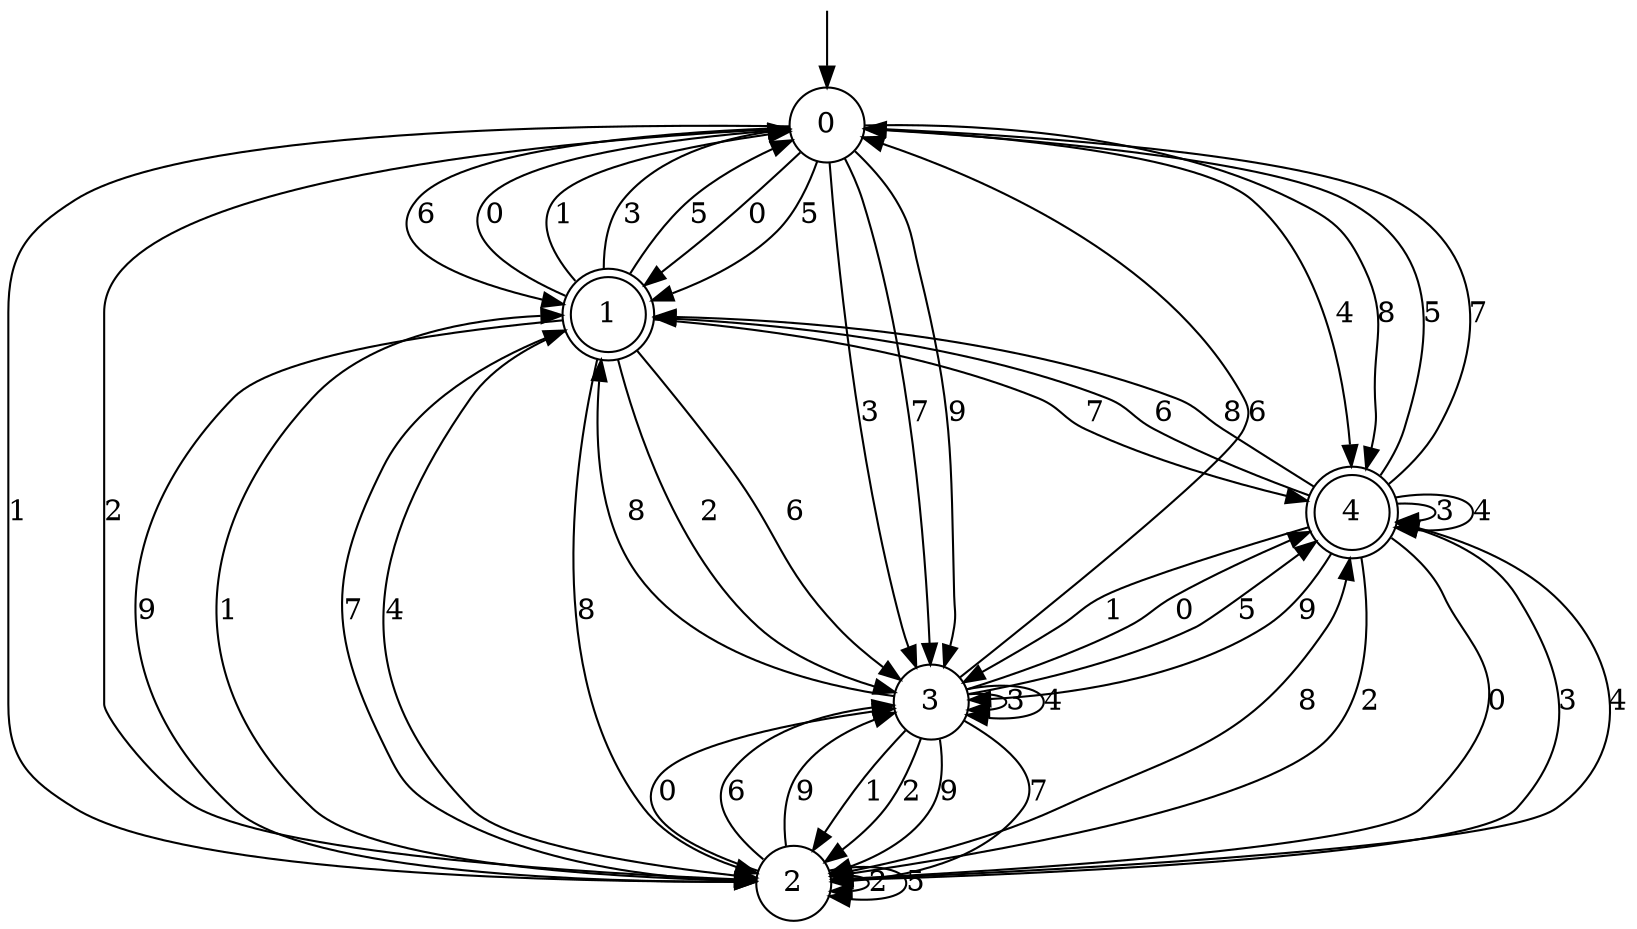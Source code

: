 digraph g {

	s0 [shape="circle" label="0"];
	s1 [shape="doublecircle" label="1"];
	s2 [shape="circle" label="2"];
	s3 [shape="circle" label="3"];
	s4 [shape="doublecircle" label="4"];
	s0 -> s1 [label="0"];
	s0 -> s2 [label="1"];
	s0 -> s2 [label="2"];
	s0 -> s3 [label="3"];
	s0 -> s4 [label="4"];
	s0 -> s1 [label="5"];
	s0 -> s1 [label="6"];
	s0 -> s3 [label="7"];
	s0 -> s4 [label="8"];
	s0 -> s3 [label="9"];
	s1 -> s0 [label="0"];
	s1 -> s0 [label="1"];
	s1 -> s3 [label="2"];
	s1 -> s0 [label="3"];
	s1 -> s2 [label="4"];
	s1 -> s0 [label="5"];
	s1 -> s3 [label="6"];
	s1 -> s4 [label="7"];
	s1 -> s2 [label="8"];
	s1 -> s2 [label="9"];
	s2 -> s3 [label="0"];
	s2 -> s1 [label="1"];
	s2 -> s2 [label="2"];
	s2 -> s4 [label="3"];
	s2 -> s4 [label="4"];
	s2 -> s2 [label="5"];
	s2 -> s3 [label="6"];
	s2 -> s1 [label="7"];
	s2 -> s4 [label="8"];
	s2 -> s3 [label="9"];
	s3 -> s4 [label="0"];
	s3 -> s2 [label="1"];
	s3 -> s2 [label="2"];
	s3 -> s3 [label="3"];
	s3 -> s3 [label="4"];
	s3 -> s4 [label="5"];
	s3 -> s0 [label="6"];
	s3 -> s2 [label="7"];
	s3 -> s1 [label="8"];
	s3 -> s2 [label="9"];
	s4 -> s2 [label="0"];
	s4 -> s3 [label="1"];
	s4 -> s2 [label="2"];
	s4 -> s4 [label="3"];
	s4 -> s4 [label="4"];
	s4 -> s0 [label="5"];
	s4 -> s1 [label="6"];
	s4 -> s0 [label="7"];
	s4 -> s1 [label="8"];
	s4 -> s3 [label="9"];

__start0 [label="" shape="none" width="0" height="0"];
__start0 -> s0;

}
